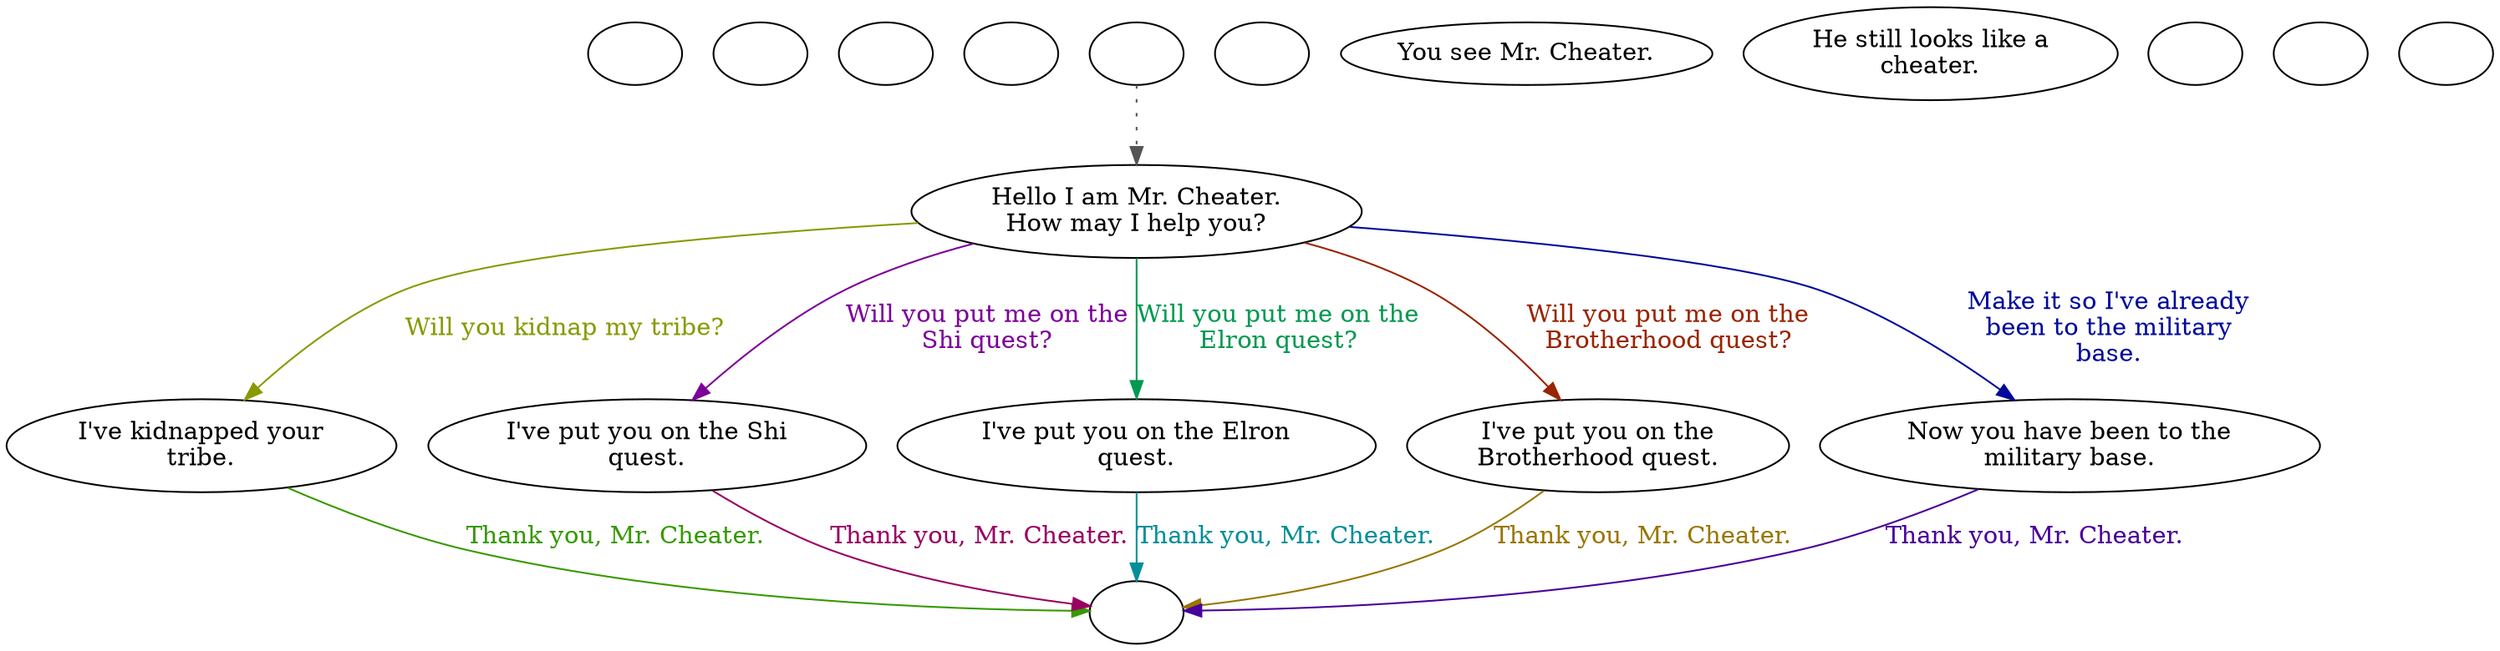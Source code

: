 digraph CCCHEAT {
  "checkPartyMembersNearDoor" [style=filled       fillcolor="#FFFFFF"       color="#000000"]
  "checkPartyMembersNearDoor" [label=""]
  "start" [style=filled       fillcolor="#FFFFFF"       color="#000000"]
  "start" [label=""]
  "critter_p_proc" [style=filled       fillcolor="#FFFFFF"       color="#000000"]
  "critter_p_proc" [label=""]
  "pickup_p_proc" [style=filled       fillcolor="#FFFFFF"       color="#000000"]
  "pickup_p_proc" [label=""]
  "talk_p_proc" [style=filled       fillcolor="#FFFFFF"       color="#000000"]
  "talk_p_proc" -> "Node001" [style=dotted color="#555555"]
  "talk_p_proc" [label=""]
  "destroy_p_proc" [style=filled       fillcolor="#FFFFFF"       color="#000000"]
  "destroy_p_proc" [label=""]
  "look_at_p_proc" [style=filled       fillcolor="#FFFFFF"       color="#000000"]
  "look_at_p_proc" [label="You see Mr. Cheater."]
  "description_p_proc" [style=filled       fillcolor="#FFFFFF"       color="#000000"]
  "description_p_proc" [label="He still looks like a\ncheater."]
  "use_skill_on_p_proc" [style=filled       fillcolor="#FFFFFF"       color="#000000"]
  "use_skill_on_p_proc" [label=""]
  "damage_p_proc" [style=filled       fillcolor="#FFFFFF"       color="#000000"]
  "damage_p_proc" [label=""]
  "map_enter_p_proc" [style=filled       fillcolor="#FFFFFF"       color="#000000"]
  "map_enter_p_proc" [label=""]
  "Node001" [style=filled       fillcolor="#FFFFFF"       color="#000000"]
  "Node001" [label="Hello I am Mr. Cheater.\nHow may I help you?"]
  "Node001" -> "Node002" [label="Will you kidnap my tribe?" color="#899900" fontcolor="#899900"]
  "Node001" -> "Node003" [label="Will you put me on the\nShi quest?" color="#7D0099" fontcolor="#7D0099"]
  "Node001" -> "Node004" [label="Will you put me on the\nElron quest?" color="#009950" fontcolor="#009950"]
  "Node001" -> "Node005" [label="Will you put me on the\nBrotherhood quest?" color="#992400" fontcolor="#992400"]
  "Node001" -> "Node006" [label="Make it so I've already\nbeen to the military\nbase." color="#000999" fontcolor="#000999"]
  "Node002" [style=filled       fillcolor="#FFFFFF"       color="#000000"]
  "Node002" [label="I've kidnapped your\ntribe."]
  "Node002" -> "Node999" [label="Thank you, Mr. Cheater." color="#369900" fontcolor="#369900"]
  "Node003" [style=filled       fillcolor="#FFFFFF"       color="#000000"]
  "Node003" [label="I've put you on the Shi\nquest."]
  "Node003" -> "Node999" [label="Thank you, Mr. Cheater." color="#990062" fontcolor="#990062"]
  "Node004" [style=filled       fillcolor="#FFFFFF"       color="#000000"]
  "Node004" [label="I've put you on the Elron\nquest."]
  "Node004" -> "Node999" [label="Thank you, Mr. Cheater." color="#008F99" fontcolor="#008F99"]
  "Node005" [style=filled       fillcolor="#FFFFFF"       color="#000000"]
  "Node005" [label="I've put you on the\nBrotherhood quest."]
  "Node005" -> "Node999" [label="Thank you, Mr. Cheater." color="#997600" fontcolor="#997600"]
  "Node006" [style=filled       fillcolor="#FFFFFF"       color="#000000"]
  "Node006" [label="Now you have been to the\nmilitary base."]
  "Node006" -> "Node999" [label="Thank you, Mr. Cheater." color="#4A0099" fontcolor="#4A0099"]
  "Node999" [style=filled       fillcolor="#FFFFFF"       color="#000000"]
  "Node999" [label=""]
}